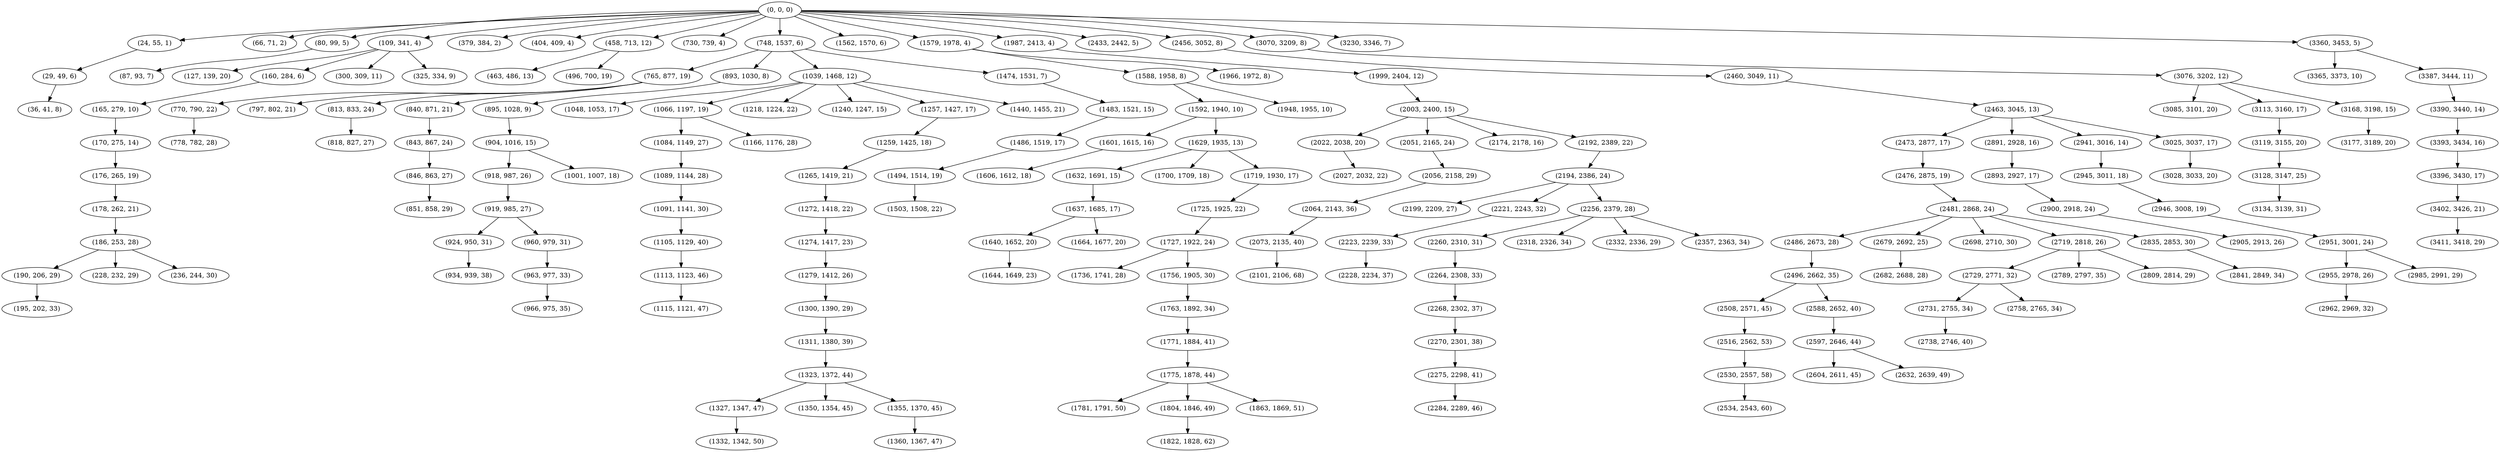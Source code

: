 digraph tree {
    "(0, 0, 0)";
    "(24, 55, 1)";
    "(29, 49, 6)";
    "(36, 41, 8)";
    "(66, 71, 2)";
    "(80, 99, 5)";
    "(87, 93, 7)";
    "(109, 341, 4)";
    "(127, 139, 20)";
    "(160, 284, 6)";
    "(165, 279, 10)";
    "(170, 275, 14)";
    "(176, 265, 19)";
    "(178, 262, 21)";
    "(186, 253, 28)";
    "(190, 206, 29)";
    "(195, 202, 33)";
    "(228, 232, 29)";
    "(236, 244, 30)";
    "(300, 309, 11)";
    "(325, 334, 9)";
    "(379, 384, 2)";
    "(404, 409, 4)";
    "(458, 713, 12)";
    "(463, 486, 13)";
    "(496, 700, 19)";
    "(730, 739, 4)";
    "(748, 1537, 6)";
    "(765, 877, 19)";
    "(770, 790, 22)";
    "(778, 782, 28)";
    "(797, 802, 21)";
    "(813, 833, 24)";
    "(818, 827, 27)";
    "(840, 871, 21)";
    "(843, 867, 24)";
    "(846, 863, 27)";
    "(851, 858, 29)";
    "(893, 1030, 8)";
    "(895, 1028, 9)";
    "(904, 1016, 15)";
    "(918, 987, 26)";
    "(919, 985, 27)";
    "(924, 950, 31)";
    "(934, 939, 38)";
    "(960, 979, 31)";
    "(963, 977, 33)";
    "(966, 975, 35)";
    "(1001, 1007, 18)";
    "(1039, 1468, 12)";
    "(1048, 1053, 17)";
    "(1066, 1197, 19)";
    "(1084, 1149, 27)";
    "(1089, 1144, 28)";
    "(1091, 1141, 30)";
    "(1105, 1129, 40)";
    "(1113, 1123, 46)";
    "(1115, 1121, 47)";
    "(1166, 1176, 28)";
    "(1218, 1224, 22)";
    "(1240, 1247, 15)";
    "(1257, 1427, 17)";
    "(1259, 1425, 18)";
    "(1265, 1419, 21)";
    "(1272, 1418, 22)";
    "(1274, 1417, 23)";
    "(1279, 1412, 26)";
    "(1300, 1390, 29)";
    "(1311, 1380, 39)";
    "(1323, 1372, 44)";
    "(1327, 1347, 47)";
    "(1332, 1342, 50)";
    "(1350, 1354, 45)";
    "(1355, 1370, 45)";
    "(1360, 1367, 47)";
    "(1440, 1455, 21)";
    "(1474, 1531, 7)";
    "(1483, 1521, 15)";
    "(1486, 1519, 17)";
    "(1494, 1514, 19)";
    "(1503, 1508, 22)";
    "(1562, 1570, 6)";
    "(1579, 1978, 4)";
    "(1588, 1958, 8)";
    "(1592, 1940, 10)";
    "(1601, 1615, 16)";
    "(1606, 1612, 18)";
    "(1629, 1935, 13)";
    "(1632, 1691, 15)";
    "(1637, 1685, 17)";
    "(1640, 1652, 20)";
    "(1644, 1649, 23)";
    "(1664, 1677, 20)";
    "(1700, 1709, 18)";
    "(1719, 1930, 17)";
    "(1725, 1925, 22)";
    "(1727, 1922, 24)";
    "(1736, 1741, 28)";
    "(1756, 1905, 30)";
    "(1763, 1892, 34)";
    "(1771, 1884, 41)";
    "(1775, 1878, 44)";
    "(1781, 1791, 50)";
    "(1804, 1846, 49)";
    "(1822, 1828, 62)";
    "(1863, 1869, 51)";
    "(1948, 1955, 10)";
    "(1966, 1972, 8)";
    "(1987, 2413, 4)";
    "(1999, 2404, 12)";
    "(2003, 2400, 15)";
    "(2022, 2038, 20)";
    "(2027, 2032, 22)";
    "(2051, 2165, 24)";
    "(2056, 2158, 29)";
    "(2064, 2143, 36)";
    "(2073, 2135, 40)";
    "(2101, 2106, 68)";
    "(2174, 2178, 16)";
    "(2192, 2389, 22)";
    "(2194, 2386, 24)";
    "(2199, 2209, 27)";
    "(2221, 2243, 32)";
    "(2223, 2239, 33)";
    "(2228, 2234, 37)";
    "(2256, 2379, 28)";
    "(2260, 2310, 31)";
    "(2264, 2308, 33)";
    "(2268, 2302, 37)";
    "(2270, 2301, 38)";
    "(2275, 2298, 41)";
    "(2284, 2289, 46)";
    "(2318, 2326, 34)";
    "(2332, 2336, 29)";
    "(2357, 2363, 34)";
    "(2433, 2442, 5)";
    "(2456, 3052, 8)";
    "(2460, 3049, 11)";
    "(2463, 3045, 13)";
    "(2473, 2877, 17)";
    "(2476, 2875, 19)";
    "(2481, 2868, 24)";
    "(2486, 2673, 28)";
    "(2496, 2662, 35)";
    "(2508, 2571, 45)";
    "(2516, 2562, 53)";
    "(2530, 2557, 58)";
    "(2534, 2543, 60)";
    "(2588, 2652, 40)";
    "(2597, 2646, 44)";
    "(2604, 2611, 45)";
    "(2632, 2639, 49)";
    "(2679, 2692, 25)";
    "(2682, 2688, 28)";
    "(2698, 2710, 30)";
    "(2719, 2818, 26)";
    "(2729, 2771, 32)";
    "(2731, 2755, 34)";
    "(2738, 2746, 40)";
    "(2758, 2765, 34)";
    "(2789, 2797, 35)";
    "(2809, 2814, 29)";
    "(2835, 2853, 30)";
    "(2841, 2849, 34)";
    "(2891, 2928, 16)";
    "(2893, 2927, 17)";
    "(2900, 2918, 24)";
    "(2905, 2913, 26)";
    "(2941, 3016, 14)";
    "(2945, 3011, 18)";
    "(2946, 3008, 19)";
    "(2951, 3001, 24)";
    "(2955, 2978, 26)";
    "(2962, 2969, 32)";
    "(2985, 2991, 29)";
    "(3025, 3037, 17)";
    "(3028, 3033, 20)";
    "(3070, 3209, 8)";
    "(3076, 3202, 12)";
    "(3085, 3101, 20)";
    "(3113, 3160, 17)";
    "(3119, 3155, 20)";
    "(3128, 3147, 25)";
    "(3134, 3139, 31)";
    "(3168, 3198, 15)";
    "(3177, 3189, 20)";
    "(3230, 3346, 7)";
    "(3360, 3453, 5)";
    "(3365, 3373, 10)";
    "(3387, 3444, 11)";
    "(3390, 3440, 14)";
    "(3393, 3434, 16)";
    "(3396, 3430, 17)";
    "(3402, 3426, 21)";
    "(3411, 3418, 29)";
    "(0, 0, 0)" -> "(24, 55, 1)";
    "(0, 0, 0)" -> "(66, 71, 2)";
    "(0, 0, 0)" -> "(80, 99, 5)";
    "(0, 0, 0)" -> "(109, 341, 4)";
    "(0, 0, 0)" -> "(379, 384, 2)";
    "(0, 0, 0)" -> "(404, 409, 4)";
    "(0, 0, 0)" -> "(458, 713, 12)";
    "(0, 0, 0)" -> "(730, 739, 4)";
    "(0, 0, 0)" -> "(748, 1537, 6)";
    "(0, 0, 0)" -> "(1562, 1570, 6)";
    "(0, 0, 0)" -> "(1579, 1978, 4)";
    "(0, 0, 0)" -> "(1987, 2413, 4)";
    "(0, 0, 0)" -> "(2433, 2442, 5)";
    "(0, 0, 0)" -> "(2456, 3052, 8)";
    "(0, 0, 0)" -> "(3070, 3209, 8)";
    "(0, 0, 0)" -> "(3230, 3346, 7)";
    "(0, 0, 0)" -> "(3360, 3453, 5)";
    "(24, 55, 1)" -> "(29, 49, 6)";
    "(29, 49, 6)" -> "(36, 41, 8)";
    "(80, 99, 5)" -> "(87, 93, 7)";
    "(109, 341, 4)" -> "(127, 139, 20)";
    "(109, 341, 4)" -> "(160, 284, 6)";
    "(109, 341, 4)" -> "(300, 309, 11)";
    "(109, 341, 4)" -> "(325, 334, 9)";
    "(160, 284, 6)" -> "(165, 279, 10)";
    "(165, 279, 10)" -> "(170, 275, 14)";
    "(170, 275, 14)" -> "(176, 265, 19)";
    "(176, 265, 19)" -> "(178, 262, 21)";
    "(178, 262, 21)" -> "(186, 253, 28)";
    "(186, 253, 28)" -> "(190, 206, 29)";
    "(186, 253, 28)" -> "(228, 232, 29)";
    "(186, 253, 28)" -> "(236, 244, 30)";
    "(190, 206, 29)" -> "(195, 202, 33)";
    "(458, 713, 12)" -> "(463, 486, 13)";
    "(458, 713, 12)" -> "(496, 700, 19)";
    "(748, 1537, 6)" -> "(765, 877, 19)";
    "(748, 1537, 6)" -> "(893, 1030, 8)";
    "(748, 1537, 6)" -> "(1039, 1468, 12)";
    "(748, 1537, 6)" -> "(1474, 1531, 7)";
    "(765, 877, 19)" -> "(770, 790, 22)";
    "(765, 877, 19)" -> "(797, 802, 21)";
    "(765, 877, 19)" -> "(813, 833, 24)";
    "(765, 877, 19)" -> "(840, 871, 21)";
    "(770, 790, 22)" -> "(778, 782, 28)";
    "(813, 833, 24)" -> "(818, 827, 27)";
    "(840, 871, 21)" -> "(843, 867, 24)";
    "(843, 867, 24)" -> "(846, 863, 27)";
    "(846, 863, 27)" -> "(851, 858, 29)";
    "(893, 1030, 8)" -> "(895, 1028, 9)";
    "(895, 1028, 9)" -> "(904, 1016, 15)";
    "(904, 1016, 15)" -> "(918, 987, 26)";
    "(904, 1016, 15)" -> "(1001, 1007, 18)";
    "(918, 987, 26)" -> "(919, 985, 27)";
    "(919, 985, 27)" -> "(924, 950, 31)";
    "(919, 985, 27)" -> "(960, 979, 31)";
    "(924, 950, 31)" -> "(934, 939, 38)";
    "(960, 979, 31)" -> "(963, 977, 33)";
    "(963, 977, 33)" -> "(966, 975, 35)";
    "(1039, 1468, 12)" -> "(1048, 1053, 17)";
    "(1039, 1468, 12)" -> "(1066, 1197, 19)";
    "(1039, 1468, 12)" -> "(1218, 1224, 22)";
    "(1039, 1468, 12)" -> "(1240, 1247, 15)";
    "(1039, 1468, 12)" -> "(1257, 1427, 17)";
    "(1039, 1468, 12)" -> "(1440, 1455, 21)";
    "(1066, 1197, 19)" -> "(1084, 1149, 27)";
    "(1066, 1197, 19)" -> "(1166, 1176, 28)";
    "(1084, 1149, 27)" -> "(1089, 1144, 28)";
    "(1089, 1144, 28)" -> "(1091, 1141, 30)";
    "(1091, 1141, 30)" -> "(1105, 1129, 40)";
    "(1105, 1129, 40)" -> "(1113, 1123, 46)";
    "(1113, 1123, 46)" -> "(1115, 1121, 47)";
    "(1257, 1427, 17)" -> "(1259, 1425, 18)";
    "(1259, 1425, 18)" -> "(1265, 1419, 21)";
    "(1265, 1419, 21)" -> "(1272, 1418, 22)";
    "(1272, 1418, 22)" -> "(1274, 1417, 23)";
    "(1274, 1417, 23)" -> "(1279, 1412, 26)";
    "(1279, 1412, 26)" -> "(1300, 1390, 29)";
    "(1300, 1390, 29)" -> "(1311, 1380, 39)";
    "(1311, 1380, 39)" -> "(1323, 1372, 44)";
    "(1323, 1372, 44)" -> "(1327, 1347, 47)";
    "(1323, 1372, 44)" -> "(1350, 1354, 45)";
    "(1323, 1372, 44)" -> "(1355, 1370, 45)";
    "(1327, 1347, 47)" -> "(1332, 1342, 50)";
    "(1355, 1370, 45)" -> "(1360, 1367, 47)";
    "(1474, 1531, 7)" -> "(1483, 1521, 15)";
    "(1483, 1521, 15)" -> "(1486, 1519, 17)";
    "(1486, 1519, 17)" -> "(1494, 1514, 19)";
    "(1494, 1514, 19)" -> "(1503, 1508, 22)";
    "(1579, 1978, 4)" -> "(1588, 1958, 8)";
    "(1579, 1978, 4)" -> "(1966, 1972, 8)";
    "(1588, 1958, 8)" -> "(1592, 1940, 10)";
    "(1588, 1958, 8)" -> "(1948, 1955, 10)";
    "(1592, 1940, 10)" -> "(1601, 1615, 16)";
    "(1592, 1940, 10)" -> "(1629, 1935, 13)";
    "(1601, 1615, 16)" -> "(1606, 1612, 18)";
    "(1629, 1935, 13)" -> "(1632, 1691, 15)";
    "(1629, 1935, 13)" -> "(1700, 1709, 18)";
    "(1629, 1935, 13)" -> "(1719, 1930, 17)";
    "(1632, 1691, 15)" -> "(1637, 1685, 17)";
    "(1637, 1685, 17)" -> "(1640, 1652, 20)";
    "(1637, 1685, 17)" -> "(1664, 1677, 20)";
    "(1640, 1652, 20)" -> "(1644, 1649, 23)";
    "(1719, 1930, 17)" -> "(1725, 1925, 22)";
    "(1725, 1925, 22)" -> "(1727, 1922, 24)";
    "(1727, 1922, 24)" -> "(1736, 1741, 28)";
    "(1727, 1922, 24)" -> "(1756, 1905, 30)";
    "(1756, 1905, 30)" -> "(1763, 1892, 34)";
    "(1763, 1892, 34)" -> "(1771, 1884, 41)";
    "(1771, 1884, 41)" -> "(1775, 1878, 44)";
    "(1775, 1878, 44)" -> "(1781, 1791, 50)";
    "(1775, 1878, 44)" -> "(1804, 1846, 49)";
    "(1775, 1878, 44)" -> "(1863, 1869, 51)";
    "(1804, 1846, 49)" -> "(1822, 1828, 62)";
    "(1987, 2413, 4)" -> "(1999, 2404, 12)";
    "(1999, 2404, 12)" -> "(2003, 2400, 15)";
    "(2003, 2400, 15)" -> "(2022, 2038, 20)";
    "(2003, 2400, 15)" -> "(2051, 2165, 24)";
    "(2003, 2400, 15)" -> "(2174, 2178, 16)";
    "(2003, 2400, 15)" -> "(2192, 2389, 22)";
    "(2022, 2038, 20)" -> "(2027, 2032, 22)";
    "(2051, 2165, 24)" -> "(2056, 2158, 29)";
    "(2056, 2158, 29)" -> "(2064, 2143, 36)";
    "(2064, 2143, 36)" -> "(2073, 2135, 40)";
    "(2073, 2135, 40)" -> "(2101, 2106, 68)";
    "(2192, 2389, 22)" -> "(2194, 2386, 24)";
    "(2194, 2386, 24)" -> "(2199, 2209, 27)";
    "(2194, 2386, 24)" -> "(2221, 2243, 32)";
    "(2194, 2386, 24)" -> "(2256, 2379, 28)";
    "(2221, 2243, 32)" -> "(2223, 2239, 33)";
    "(2223, 2239, 33)" -> "(2228, 2234, 37)";
    "(2256, 2379, 28)" -> "(2260, 2310, 31)";
    "(2256, 2379, 28)" -> "(2318, 2326, 34)";
    "(2256, 2379, 28)" -> "(2332, 2336, 29)";
    "(2256, 2379, 28)" -> "(2357, 2363, 34)";
    "(2260, 2310, 31)" -> "(2264, 2308, 33)";
    "(2264, 2308, 33)" -> "(2268, 2302, 37)";
    "(2268, 2302, 37)" -> "(2270, 2301, 38)";
    "(2270, 2301, 38)" -> "(2275, 2298, 41)";
    "(2275, 2298, 41)" -> "(2284, 2289, 46)";
    "(2456, 3052, 8)" -> "(2460, 3049, 11)";
    "(2460, 3049, 11)" -> "(2463, 3045, 13)";
    "(2463, 3045, 13)" -> "(2473, 2877, 17)";
    "(2463, 3045, 13)" -> "(2891, 2928, 16)";
    "(2463, 3045, 13)" -> "(2941, 3016, 14)";
    "(2463, 3045, 13)" -> "(3025, 3037, 17)";
    "(2473, 2877, 17)" -> "(2476, 2875, 19)";
    "(2476, 2875, 19)" -> "(2481, 2868, 24)";
    "(2481, 2868, 24)" -> "(2486, 2673, 28)";
    "(2481, 2868, 24)" -> "(2679, 2692, 25)";
    "(2481, 2868, 24)" -> "(2698, 2710, 30)";
    "(2481, 2868, 24)" -> "(2719, 2818, 26)";
    "(2481, 2868, 24)" -> "(2835, 2853, 30)";
    "(2486, 2673, 28)" -> "(2496, 2662, 35)";
    "(2496, 2662, 35)" -> "(2508, 2571, 45)";
    "(2496, 2662, 35)" -> "(2588, 2652, 40)";
    "(2508, 2571, 45)" -> "(2516, 2562, 53)";
    "(2516, 2562, 53)" -> "(2530, 2557, 58)";
    "(2530, 2557, 58)" -> "(2534, 2543, 60)";
    "(2588, 2652, 40)" -> "(2597, 2646, 44)";
    "(2597, 2646, 44)" -> "(2604, 2611, 45)";
    "(2597, 2646, 44)" -> "(2632, 2639, 49)";
    "(2679, 2692, 25)" -> "(2682, 2688, 28)";
    "(2719, 2818, 26)" -> "(2729, 2771, 32)";
    "(2719, 2818, 26)" -> "(2789, 2797, 35)";
    "(2719, 2818, 26)" -> "(2809, 2814, 29)";
    "(2729, 2771, 32)" -> "(2731, 2755, 34)";
    "(2729, 2771, 32)" -> "(2758, 2765, 34)";
    "(2731, 2755, 34)" -> "(2738, 2746, 40)";
    "(2835, 2853, 30)" -> "(2841, 2849, 34)";
    "(2891, 2928, 16)" -> "(2893, 2927, 17)";
    "(2893, 2927, 17)" -> "(2900, 2918, 24)";
    "(2900, 2918, 24)" -> "(2905, 2913, 26)";
    "(2941, 3016, 14)" -> "(2945, 3011, 18)";
    "(2945, 3011, 18)" -> "(2946, 3008, 19)";
    "(2946, 3008, 19)" -> "(2951, 3001, 24)";
    "(2951, 3001, 24)" -> "(2955, 2978, 26)";
    "(2951, 3001, 24)" -> "(2985, 2991, 29)";
    "(2955, 2978, 26)" -> "(2962, 2969, 32)";
    "(3025, 3037, 17)" -> "(3028, 3033, 20)";
    "(3070, 3209, 8)" -> "(3076, 3202, 12)";
    "(3076, 3202, 12)" -> "(3085, 3101, 20)";
    "(3076, 3202, 12)" -> "(3113, 3160, 17)";
    "(3076, 3202, 12)" -> "(3168, 3198, 15)";
    "(3113, 3160, 17)" -> "(3119, 3155, 20)";
    "(3119, 3155, 20)" -> "(3128, 3147, 25)";
    "(3128, 3147, 25)" -> "(3134, 3139, 31)";
    "(3168, 3198, 15)" -> "(3177, 3189, 20)";
    "(3360, 3453, 5)" -> "(3365, 3373, 10)";
    "(3360, 3453, 5)" -> "(3387, 3444, 11)";
    "(3387, 3444, 11)" -> "(3390, 3440, 14)";
    "(3390, 3440, 14)" -> "(3393, 3434, 16)";
    "(3393, 3434, 16)" -> "(3396, 3430, 17)";
    "(3396, 3430, 17)" -> "(3402, 3426, 21)";
    "(3402, 3426, 21)" -> "(3411, 3418, 29)";
}
